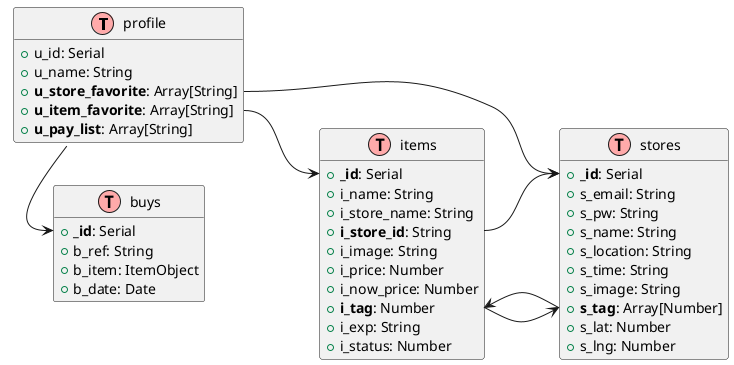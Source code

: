 @startuml
!define table(x) class x << (T, #FFAAAA) >>
!define bold(x) <b>x</b>

hide method

left to right direction
'top to botom direction

table(profile) {
    + u_id: Serial
    + u_name: String
    + bold(u_store_favorite): Array[String]
    + bold(u_item_favorite): Array[String]
    + bold(u_pay_list): Array[String]
}
'

table(stores) {
    + bold(_id): Serial
    + s_email: String
    + s_pw: String
    + s_name: String
    + s_location: String
    + s_time: String
    + s_image: String
    + bold(s_tag): Array[Number]
    + s_lat: Number
    + s_lng: Number
}

table(items) {
   +  bold(_id): Serial
   +  i_name: String
   +  i_store_name: String
   +  bold(i_store_id): String
   +  i_image: String
   +  i_price: Number
   +  i_now_price: Number
   +  bold(i_tag): Number
   +  i_exp: String
   +  i_status: Number
}

table(buys) {
  + bold(_id): Serial
  + b_ref: String
  + b_item: ItemObject
  + b_date: Date
}

buys -[hidden]-> items

profile::u_store_favorite --> stores::_id
profile::u_item_favorite --> items::_id
profile::u_buy_list -r-> buys::_id


items::i_store_id --> stores::_id
stores::s_tag --> items::i_tag
items::i_tag --> stores::s_tag

@enduml